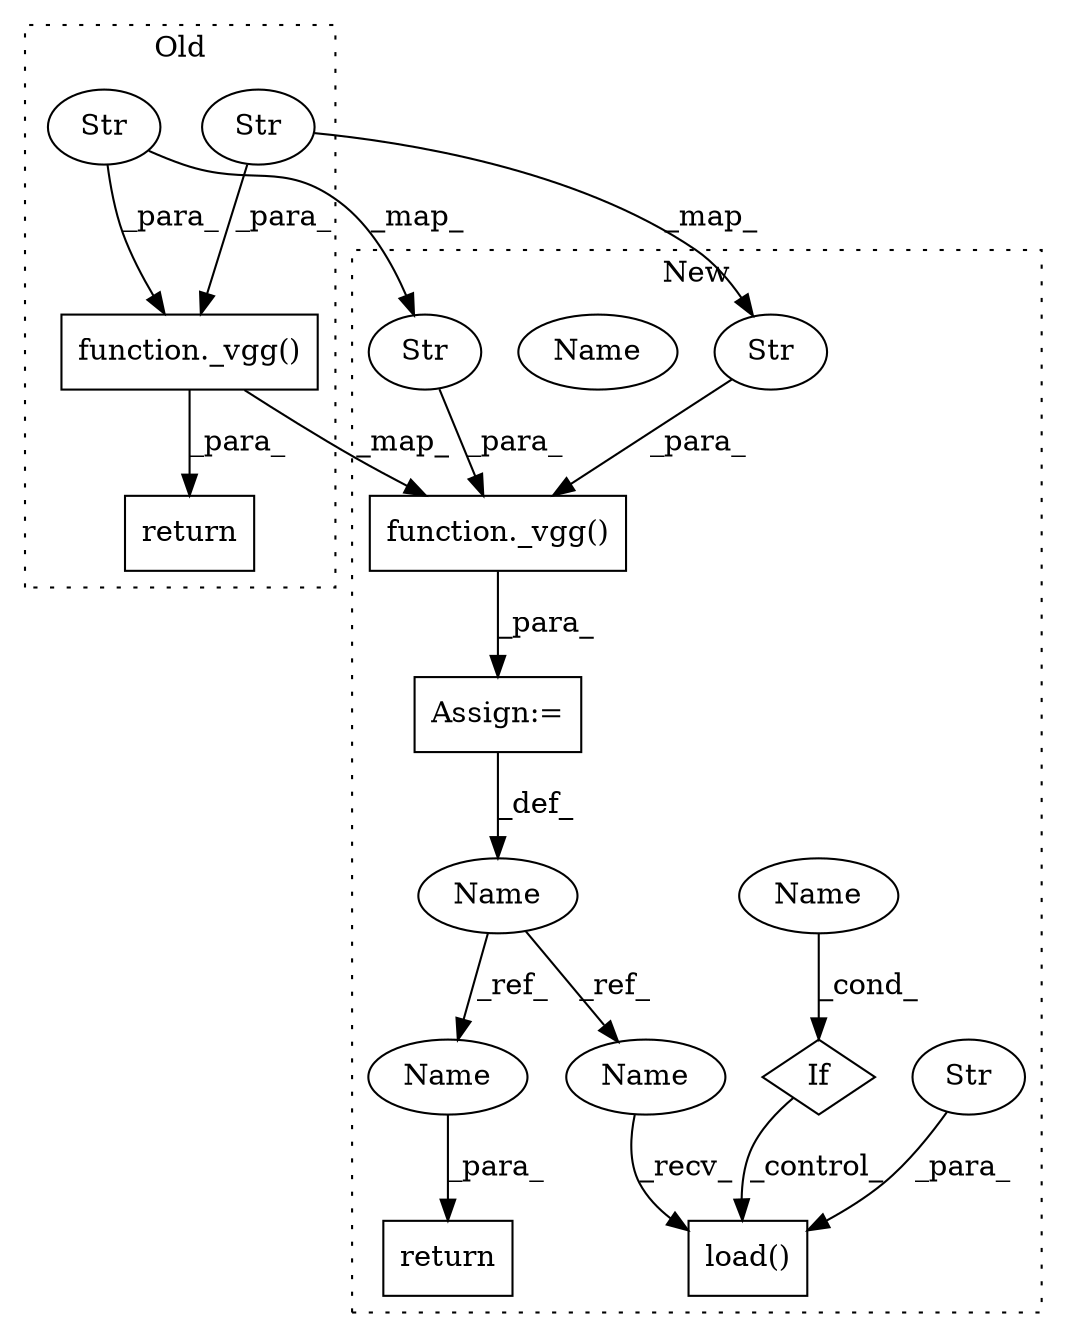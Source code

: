 digraph G {
subgraph cluster0 {
1 [label="function._vgg()" a="75" s="2448,2472" l="5,11" shape="box"];
7 [label="Str" a="66" s="2453" l="7" shape="ellipse"];
10 [label="Str" a="66" s="2462" l="3" shape="ellipse"];
14 [label="return" a="93" s="2441" l="7" shape="box"];
label = "Old";
style="dotted";
}
subgraph cluster1 {
2 [label="function._vgg()" a="75" s="2652,2676" l="5,11" shape="box"];
3 [label="load()" a="75" s="2707,2741" l="11,1" shape="box"];
4 [label="If" a="96" s="2692" l="3" shape="diamond"];
5 [label="Str" a="66" s="2718" l="23" shape="ellipse"];
6 [label="Str" a="66" s="2657" l="7" shape="ellipse"];
8 [label="Name" a="87" s="2695" l="10" shape="ellipse"];
9 [label="Str" a="66" s="2666" l="3" shape="ellipse"];
11 [label="Name" a="87" s="2644" l="5" shape="ellipse"];
12 [label="return" a="93" s="2747" l="7" shape="box"];
13 [label="Assign:=" a="68" s="2649" l="3" shape="box"];
15 [label="Name" a="87" s="2707" l="5" shape="ellipse"];
16 [label="Name" a="87" s="2754" l="5" shape="ellipse"];
17 [label="Name" a="87" s="2695" l="10" shape="ellipse"];
label = "New";
style="dotted";
}
1 -> 2 [label="_map_"];
1 -> 14 [label="_para_"];
2 -> 13 [label="_para_"];
4 -> 3 [label="_control_"];
5 -> 3 [label="_para_"];
6 -> 2 [label="_para_"];
7 -> 6 [label="_map_"];
7 -> 1 [label="_para_"];
9 -> 2 [label="_para_"];
10 -> 1 [label="_para_"];
10 -> 9 [label="_map_"];
11 -> 15 [label="_ref_"];
11 -> 16 [label="_ref_"];
13 -> 11 [label="_def_"];
15 -> 3 [label="_recv_"];
16 -> 12 [label="_para_"];
17 -> 4 [label="_cond_"];
}